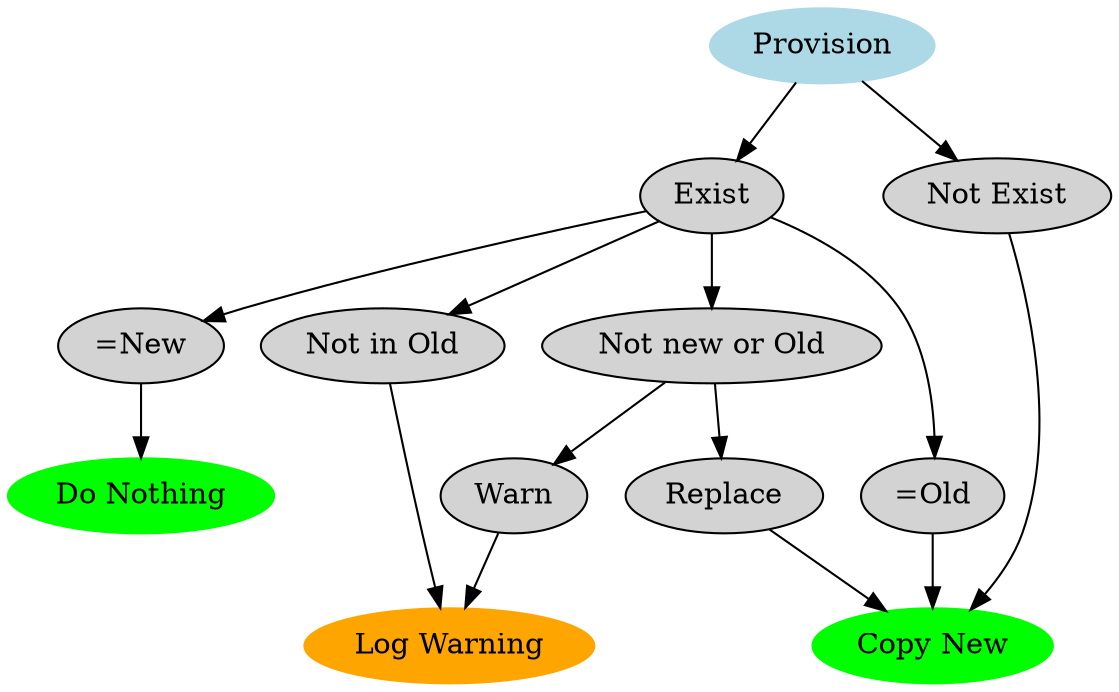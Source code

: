 # TODO: Decide on a tool to use for editing dot graphs
strict digraph {
    bgcolor=transparent
    fillcolor=gray
    node [style=filled]

    # Start
    Provision [color=lightblue]

    Provision -> {
        "Exist"
        "Not Exist"
    }

    "Not Exist" -> "Copy New"

    Exist -> {
        "=Old"
        "=New"
        "Not in Old"
        "Not new or Old"
    }

    "=Old" -> "Copy New"
    "=New" -> "Do Nothing"
    "Not in Old" -> "Log Warning"

    "Not new or Old" -> {
        "Warn"
        "Replace"
    }

    "Warn" -> "Log Warning"
    "Replace" -> "Copy New"

    # End
    "Copy New" [color=green]
    "Do Nothing" [color=green]
    "Log Warning" [color=orange]
}
